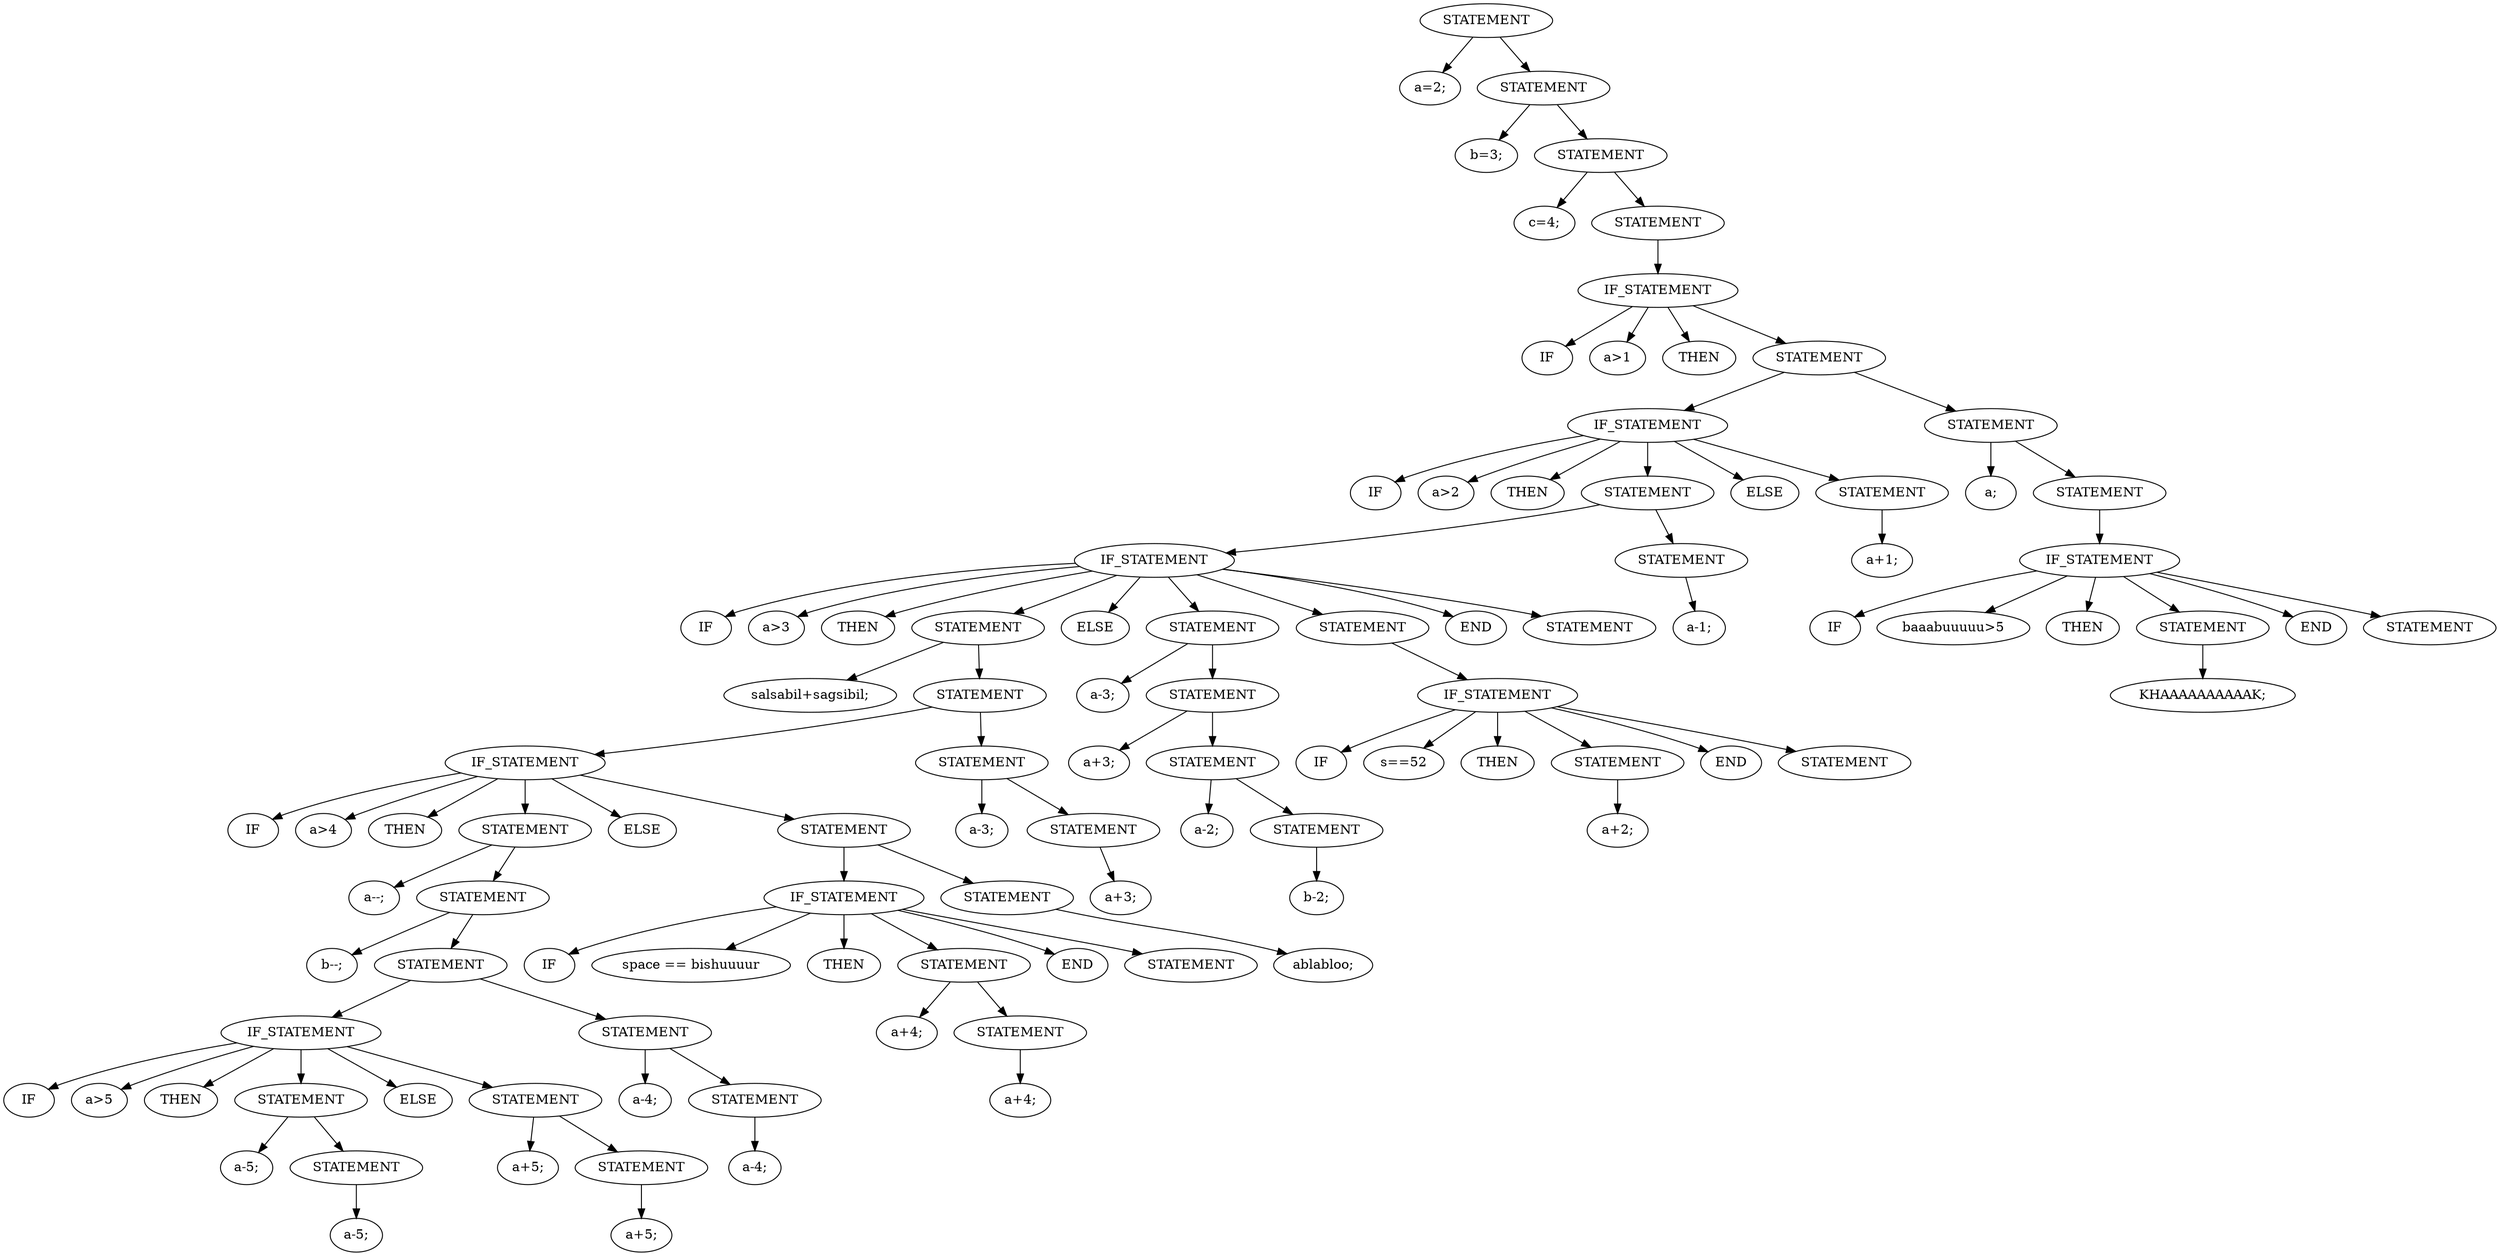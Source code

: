 digraph "AST-ish" {
	0 [label=STATEMENT]
	1 [label="a=2;"]
	0 -> 1
	2 [label=STATEMENT]
	3 [label="b=3;"]
	2 -> 3
	4 [label=STATEMENT]
	5 [label="c=4;"]
	4 -> 5
	6 [label=STATEMENT]
	7 [label=IF_STATEMENT]
	8 [label=IF]
	7 -> 8
	9 [label="a>1"]
	7 -> 9
	10 [label=THEN]
	7 -> 10
	11 [label=STATEMENT]
	12 [label=IF_STATEMENT]
	13 [label=IF]
	12 -> 13
	14 [label="a>2"]
	12 -> 14
	15 [label=THEN]
	12 -> 15
	16 [label=STATEMENT]
	17 [label=IF_STATEMENT]
	18 [label=IF]
	17 -> 18
	19 [label="a>3"]
	17 -> 19
	20 [label=THEN]
	17 -> 20
	21 [label=STATEMENT]
	22 [label="salsabil+sagsibil;"]
	21 -> 22
	23 [label=STATEMENT]
	24 [label=IF_STATEMENT]
	25 [label=IF]
	24 -> 25
	26 [label="a>4"]
	24 -> 26
	27 [label=THEN]
	24 -> 27
	28 [label=STATEMENT]
	29 [label="a--;"]
	28 -> 29
	30 [label=STATEMENT]
	31 [label="b--;"]
	30 -> 31
	32 [label=STATEMENT]
	33 [label=IF_STATEMENT]
	34 [label=IF]
	33 -> 34
	35 [label="a>5"]
	33 -> 35
	36 [label=THEN]
	33 -> 36
	37 [label=STATEMENT]
	38 [label="a-5;"]
	37 -> 38
	39 [label=STATEMENT]
	40 [label="a-5;"]
	39 -> 40
	37 -> 39
	33 -> 37
	41 [label=ELSE]
	33 -> 41
	42 [label=STATEMENT]
	43 [label="a+5;"]
	42 -> 43
	44 [label=STATEMENT]
	45 [label="a+5;"]
	44 -> 45
	42 -> 44
	33 -> 42
	32 -> 33
	46 [label=STATEMENT]
	47 [label="a-4;"]
	46 -> 47
	48 [label=STATEMENT]
	49 [label="a-4;"]
	48 -> 49
	46 -> 48
	32 -> 46
	30 -> 32
	28 -> 30
	24 -> 28
	50 [label=ELSE]
	24 -> 50
	51 [label=STATEMENT]
	52 [label=IF_STATEMENT]
	53 [label=IF]
	52 -> 53
	54 [label="space == bishuuuur"]
	52 -> 54
	55 [label=THEN]
	52 -> 55
	56 [label=STATEMENT]
	57 [label="a+4;"]
	56 -> 57
	58 [label=STATEMENT]
	59 [label="a+4;"]
	58 -> 59
	56 -> 58
	52 -> 56
	60 [label=END]
	52 -> 60
	61 [label=STATEMENT]
	52 -> 61
	51 -> 52
	62 [label=STATEMENT]
	63 [label="ablabloo;"]
	62 -> 63
	51 -> 62
	24 -> 51
	23 -> 24
	64 [label=STATEMENT]
	65 [label="a-3;"]
	64 -> 65
	66 [label=STATEMENT]
	67 [label="a+3;"]
	66 -> 67
	64 -> 66
	23 -> 64
	21 -> 23
	17 -> 21
	68 [label=ELSE]
	17 -> 68
	69 [label=STATEMENT]
	70 [label="a-3;"]
	69 -> 70
	71 [label=STATEMENT]
	72 [label="a+3;"]
	71 -> 72
	73 [label=STATEMENT]
	74 [label="a-2;"]
	73 -> 74
	75 [label=STATEMENT]
	76 [label="b-2;"]
	75 -> 76
	73 -> 75
	71 -> 73
	69 -> 71
	17 -> 69
	77 [label=STATEMENT]
	78 [label=IF_STATEMENT]
	79 [label=IF]
	78 -> 79
	80 [label="s==52"]
	78 -> 80
	81 [label=THEN]
	78 -> 81
	82 [label=STATEMENT]
	83 [label="a+2;"]
	82 -> 83
	78 -> 82
	84 [label=END]
	78 -> 84
	85 [label=STATEMENT]
	78 -> 85
	77 -> 78
	17 -> 77
	86 [label=END]
	17 -> 86
	87 [label=STATEMENT]
	17 -> 87
	16 -> 17
	88 [label=STATEMENT]
	89 [label="a-1;"]
	88 -> 89
	16 -> 88
	12 -> 16
	90 [label=ELSE]
	12 -> 90
	91 [label=STATEMENT]
	92 [label="a+1;"]
	91 -> 92
	12 -> 91
	11 -> 12
	93 [label=STATEMENT]
	94 [label="a;"]
	93 -> 94
	95 [label=STATEMENT]
	96 [label=IF_STATEMENT]
	97 [label=IF]
	96 -> 97
	98 [label="baaabuuuuu>5"]
	96 -> 98
	99 [label=THEN]
	96 -> 99
	100 [label=STATEMENT]
	101 [label="KHAAAAAAAAAAK;"]
	100 -> 101
	96 -> 100
	102 [label=END]
	96 -> 102
	103 [label=STATEMENT]
	96 -> 103
	95 -> 96
	93 -> 95
	11 -> 93
	7 -> 11
	6 -> 7
	4 -> 6
	2 -> 4
	0 -> 2
}
